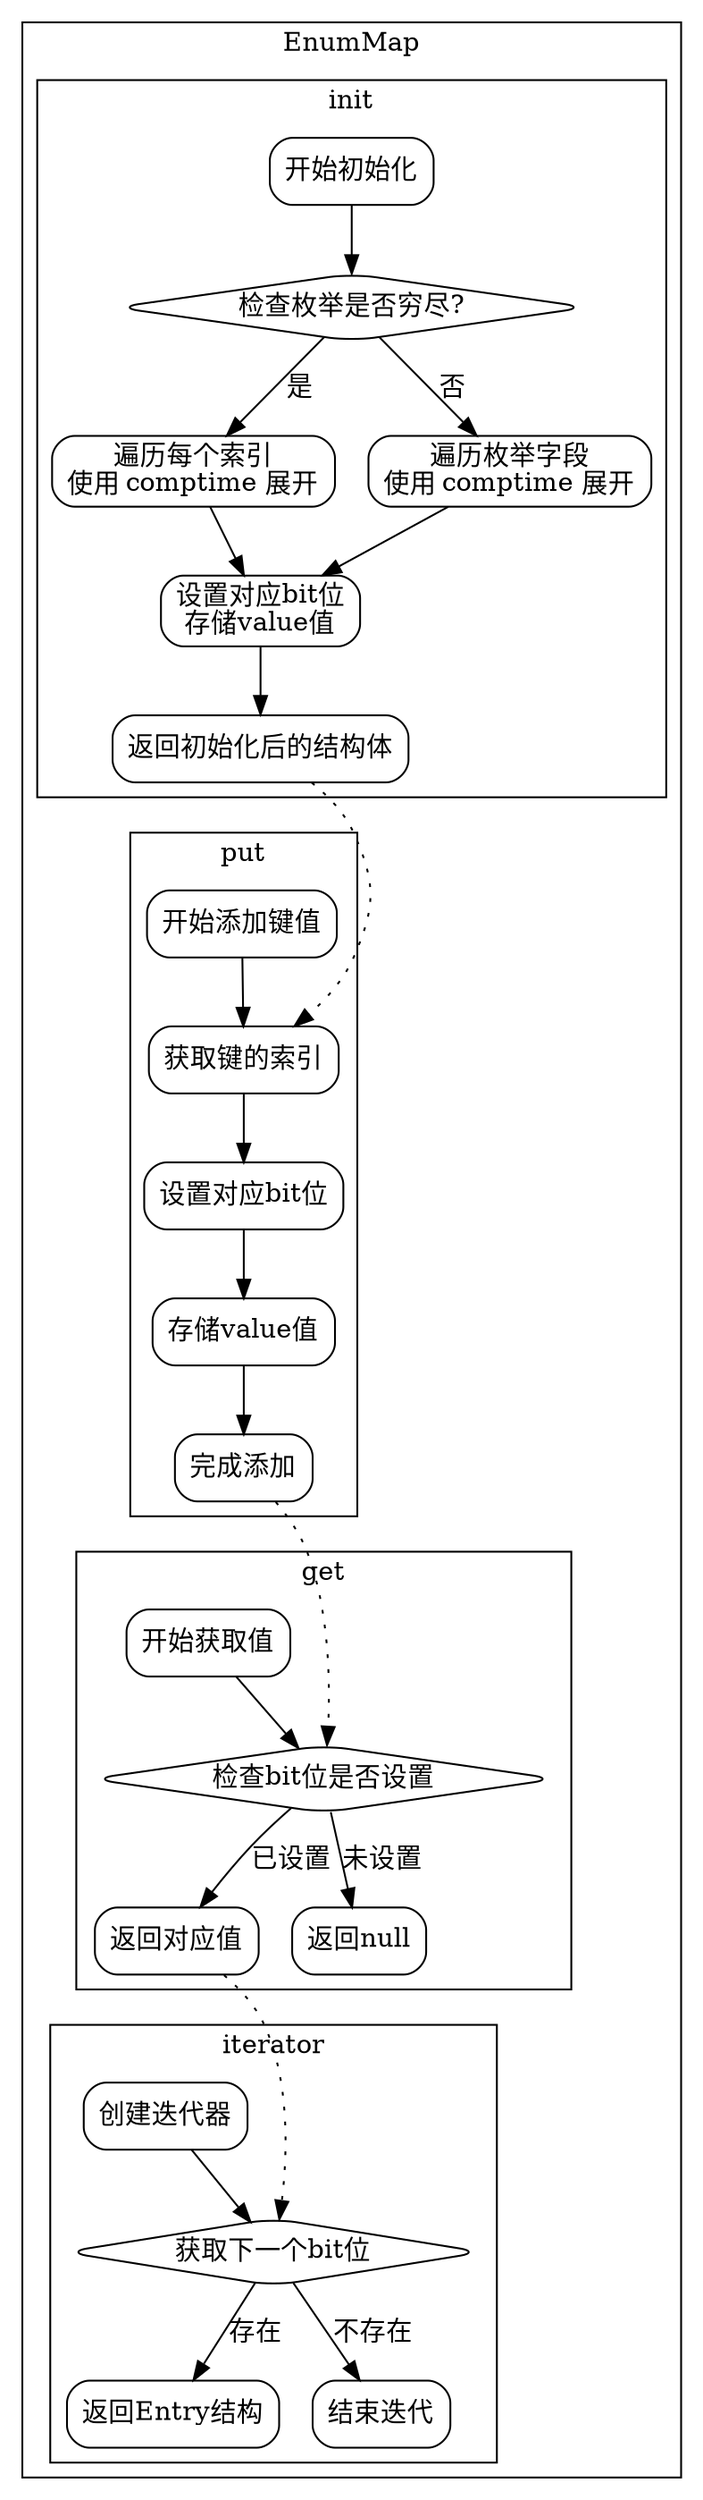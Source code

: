 
digraph EnumMap {
    rankdir=TB;
    node [shape=rectangle, style=rounded];

    // 主结构
    subgraph cluster_EnumMap {
        label="EnumMap";
        
        // 初始化方法
        subgraph cluster_init {
            label="init";
            init_start [label="开始初始化"];
            init_check_exhaustive [label="检查枚举是否穷尽?", shape=diamond];
            init_exhaustive_loop [label="遍历每个索引\n使用 comptime 展开"];
            init_non_exhaustive_loop [label="遍历枚举字段\n使用 comptime 展开"];
            init_set_bit_value [label="设置对应bit位\n存储value值"];
            init_end [label="返回初始化后的结构体"];
            
            init_start -> init_check_exhaustive;
            init_check_exhaustive -> init_exhaustive_loop [label="是"];
            init_check_exhaustive -> init_non_exhaustive_loop [label="否"];
            init_exhaustive_loop -> init_set_bit_value;
            init_non_exhaustive_loop -> init_set_bit_value;
            init_set_bit_value -> init_end;
        }

        // put方法
        subgraph cluster_put {
            label="put";
            put_start [label="开始添加键值"];
            put_get_index [label="获取键的索引"];
            put_set_bit [label="设置对应bit位"];
            put_store_value [label="存储value值"];
            put_end [label="完成添加"];
            
            put_start -> put_get_index -> put_set_bit -> put_store_value -> put_end;
        }

        // get方法
        subgraph cluster_get {
            label="get";
            get_start [label="开始获取值"];
            get_check_bit [label="检查bit位是否设置", shape=diamond];
            get_return_value [label="返回对应值"];
            get_return_null [label="返回null"];
            
            get_start -> get_check_bit;
            get_check_bit -> get_return_value [label="已设置"];
            get_check_bit -> get_return_null [label="未设置"];
        }

        // 迭代器
        subgraph cluster_iterator {
            label="iterator";
            iter_start [label="创建迭代器"];
            iter_next [label="获取下一个bit位", shape=diamond];
            iter_return_entry [label="返回Entry结构"];
            iter_end [label="结束迭代"];
            
            iter_start -> iter_next;
            iter_next -> iter_return_entry [label="存在"];
            iter_next -> iter_end [label="不存在"];
        }

        // 方法间关系
        init_end -> put_start [style=invis];
        put_end -> get_start [style=invis];
        get_return_value -> iter_start [style=invis];
    }

    // 跨子图连接
    init_end -> put_get_index [ltail=cluster_init, lhead=cluster_put, style=dotted];
    put_end -> get_check_bit [ltail=cluster_put, lhead=cluster_get, style=dotted];
    get_return_value -> iter_next [ltail=cluster_get, lhead=cluster_iterator, style=dotted];
}
